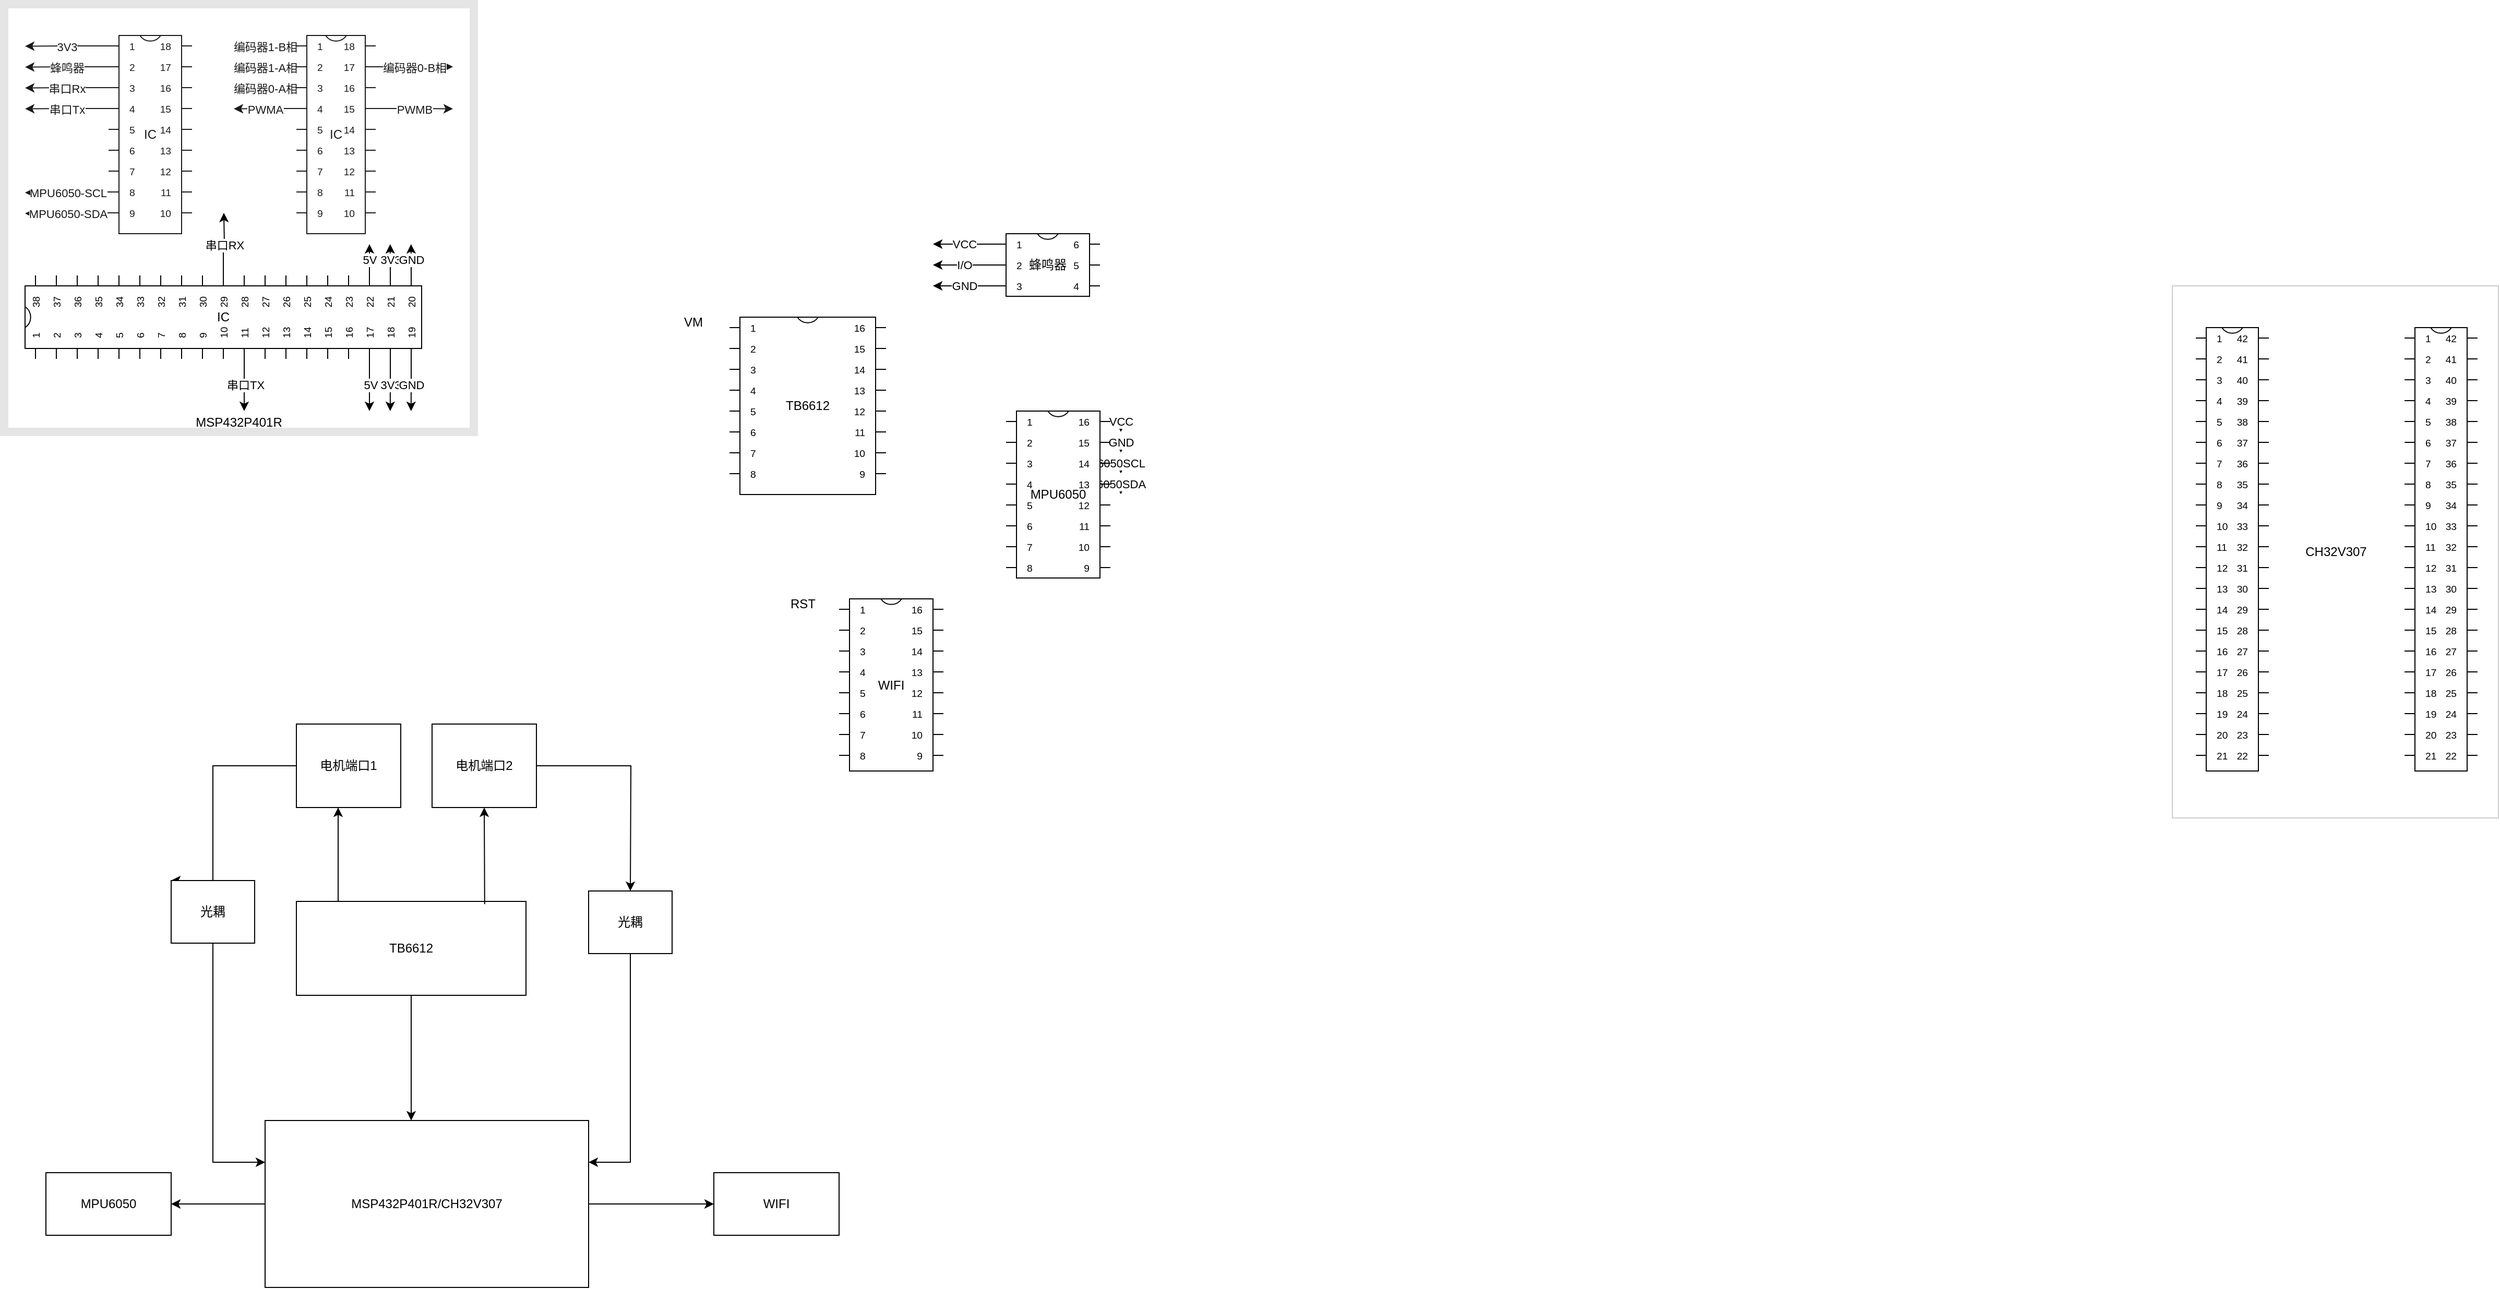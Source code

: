 <mxfile version="21.3.3" type="github">
  <diagram name="第 1 页" id="4RQRIDMLdJYoDIxO6LaD">
    <mxGraphModel dx="3244" dy="1027" grid="1" gridSize="10" guides="1" tooltips="1" connect="1" arrows="1" fold="1" page="1" pageScale="1" pageWidth="827" pageHeight="1169" math="0" shadow="0">
      <root>
        <mxCell id="0" />
        <mxCell id="1" parent="0" />
        <mxCell id="7oOkEhp5kZGitP19kNJP-5" value="3V3" style="edgeStyle=orthogonalEdgeStyle;rounded=0;orthogonalLoop=1;jettySize=auto;html=1;exitX=0;exitY=0;exitDx=0;exitDy=10;exitPerimeter=0;" parent="1" source="7oOkEhp5kZGitP19kNJP-4" edge="1">
          <mxGeometry relative="1" as="geometry">
            <mxPoint x="-1620" y="50.294" as="targetPoint" />
          </mxGeometry>
        </mxCell>
        <mxCell id="7oOkEhp5kZGitP19kNJP-6" value="蜂鸣器" style="edgeStyle=orthogonalEdgeStyle;rounded=0;orthogonalLoop=1;jettySize=auto;html=1;exitX=0;exitY=0;exitDx=0;exitDy=30;exitPerimeter=0;" parent="1" source="7oOkEhp5kZGitP19kNJP-4" edge="1">
          <mxGeometry relative="1" as="geometry">
            <mxPoint x="-1620" y="70.294" as="targetPoint" />
          </mxGeometry>
        </mxCell>
        <mxCell id="7oOkEhp5kZGitP19kNJP-7" value="串口Rx" style="edgeStyle=orthogonalEdgeStyle;rounded=0;orthogonalLoop=1;jettySize=auto;html=1;exitX=0;exitY=0;exitDx=0;exitDy=50;exitPerimeter=0;" parent="1" source="7oOkEhp5kZGitP19kNJP-4" edge="1">
          <mxGeometry relative="1" as="geometry">
            <mxPoint x="-1620" y="90.294" as="targetPoint" />
          </mxGeometry>
        </mxCell>
        <mxCell id="7oOkEhp5kZGitP19kNJP-8" value="串口Tx" style="edgeStyle=orthogonalEdgeStyle;rounded=0;orthogonalLoop=1;jettySize=auto;html=1;exitX=0;exitY=0;exitDx=0;exitDy=70;exitPerimeter=0;" parent="1" source="7oOkEhp5kZGitP19kNJP-4" edge="1">
          <mxGeometry relative="1" as="geometry">
            <mxPoint x="-1620" y="110.294" as="targetPoint" />
          </mxGeometry>
        </mxCell>
        <mxCell id="7oOkEhp5kZGitP19kNJP-9" value="MPU6050-SCL" style="edgeStyle=orthogonalEdgeStyle;rounded=0;orthogonalLoop=1;jettySize=auto;html=1;exitX=0;exitY=0;exitDx=0;exitDy=150;exitPerimeter=0;" parent="1" source="7oOkEhp5kZGitP19kNJP-4" edge="1">
          <mxGeometry relative="1" as="geometry">
            <mxPoint x="-1620" y="190.588" as="targetPoint" />
          </mxGeometry>
        </mxCell>
        <mxCell id="7oOkEhp5kZGitP19kNJP-10" value="MPU6050-SDA" style="edgeStyle=orthogonalEdgeStyle;rounded=0;orthogonalLoop=1;jettySize=auto;html=1;exitX=0;exitY=0;exitDx=0;exitDy=170;exitPerimeter=0;" parent="1" source="7oOkEhp5kZGitP19kNJP-4" edge="1">
          <mxGeometry relative="1" as="geometry">
            <mxPoint x="-1620" y="210.588" as="targetPoint" />
          </mxGeometry>
        </mxCell>
        <mxCell id="7oOkEhp5kZGitP19kNJP-4" value="IC" style="shadow=0;dashed=0;align=center;html=1;strokeWidth=1;shape=mxgraph.electrical.logic_gates.dual_inline_ic;labelNames=a,b,c,d,e,f,g,h,i,j,k,l,m,n,o,p,q,r,s,t;whiteSpace=wrap;" parent="1" vertex="1">
          <mxGeometry x="-1540" y="40" width="80" height="190" as="geometry" />
        </mxCell>
        <mxCell id="7oOkEhp5kZGitP19kNJP-12" value="编码器1-B相" style="edgeStyle=orthogonalEdgeStyle;rounded=0;orthogonalLoop=1;jettySize=auto;html=1;exitX=0;exitY=0;exitDx=0;exitDy=10;exitPerimeter=0;" parent="1" source="7oOkEhp5kZGitP19kNJP-11" edge="1">
          <mxGeometry relative="1" as="geometry">
            <mxPoint x="-1420" y="50.294" as="targetPoint" />
          </mxGeometry>
        </mxCell>
        <mxCell id="7oOkEhp5kZGitP19kNJP-13" value="编码器1-A相" style="edgeStyle=orthogonalEdgeStyle;rounded=0;orthogonalLoop=1;jettySize=auto;html=1;exitX=0;exitY=0;exitDx=0;exitDy=30;exitPerimeter=0;" parent="1" source="7oOkEhp5kZGitP19kNJP-11" edge="1">
          <mxGeometry relative="1" as="geometry">
            <mxPoint x="-1420" y="70.294" as="targetPoint" />
          </mxGeometry>
        </mxCell>
        <mxCell id="7oOkEhp5kZGitP19kNJP-14" value="编码器0-A相" style="edgeStyle=orthogonalEdgeStyle;rounded=0;orthogonalLoop=1;jettySize=auto;html=1;exitX=0;exitY=0;exitDx=0;exitDy=50;exitPerimeter=0;" parent="1" source="7oOkEhp5kZGitP19kNJP-11" edge="1">
          <mxGeometry relative="1" as="geometry">
            <mxPoint x="-1420" y="90.294" as="targetPoint" />
          </mxGeometry>
        </mxCell>
        <mxCell id="7oOkEhp5kZGitP19kNJP-15" value="编码器0-B相" style="edgeStyle=orthogonalEdgeStyle;rounded=0;orthogonalLoop=1;jettySize=auto;html=1;exitX=1;exitY=0;exitDx=0;exitDy=30;exitPerimeter=0;" parent="1" source="7oOkEhp5kZGitP19kNJP-11" edge="1">
          <mxGeometry relative="1" as="geometry">
            <mxPoint x="-1210" y="70" as="targetPoint" />
          </mxGeometry>
        </mxCell>
        <mxCell id="7oOkEhp5kZGitP19kNJP-16" value="PWMA" style="edgeStyle=orthogonalEdgeStyle;rounded=0;orthogonalLoop=1;jettySize=auto;html=1;exitX=0;exitY=0;exitDx=0;exitDy=70;exitPerimeter=0;" parent="1" source="7oOkEhp5kZGitP19kNJP-11" edge="1">
          <mxGeometry relative="1" as="geometry">
            <mxPoint x="-1420" y="110.294" as="targetPoint" />
          </mxGeometry>
        </mxCell>
        <mxCell id="7oOkEhp5kZGitP19kNJP-17" value="PWMB" style="edgeStyle=orthogonalEdgeStyle;rounded=0;orthogonalLoop=1;jettySize=auto;html=1;exitX=1;exitY=0;exitDx=0;exitDy=70;exitPerimeter=0;" parent="1" source="7oOkEhp5kZGitP19kNJP-11" edge="1">
          <mxGeometry relative="1" as="geometry">
            <mxPoint x="-1210" y="110.294" as="targetPoint" />
          </mxGeometry>
        </mxCell>
        <mxCell id="7oOkEhp5kZGitP19kNJP-11" value="IC" style="shadow=0;dashed=0;align=center;html=1;strokeWidth=1;shape=mxgraph.electrical.logic_gates.dual_inline_ic;labelNames=a,b,c,d,e,f,g,h,i,j,k,l,m,n,o,p,q,r,s,t;whiteSpace=wrap;" parent="1" vertex="1">
          <mxGeometry x="-1360" y="40" width="76" height="190" as="geometry" />
        </mxCell>
        <mxCell id="7oOkEhp5kZGitP19kNJP-21" value="MSP432P401R" style="rounded=0;whiteSpace=wrap;html=1;opacity=10;strokeWidth=8;verticalAlign=bottom;" parent="1" vertex="1">
          <mxGeometry x="-1640" y="10" width="450" height="410" as="geometry" />
        </mxCell>
        <mxCell id="mtPJdMyPD3it5thuRqm9-3" value="CH32V307" style="rounded=0;whiteSpace=wrap;html=1;direction=west;opacity=20;" parent="1" vertex="1">
          <mxGeometry x="437.5" y="280" width="312.5" height="510" as="geometry" />
        </mxCell>
        <mxCell id="mtPJdMyPD3it5thuRqm9-6" value="" style="shadow=0;dashed=0;align=center;html=1;strokeWidth=1;shape=mxgraph.electrical.logic_gates.dual_inline_ic;labelNames=a,b,c,d,e,f,g,h,i,j,k,l,m,n,o,p,q,r,s,t;whiteSpace=wrap;direction=east;" parent="1" vertex="1">
          <mxGeometry x="460" y="320" width="70" height="425" as="geometry" />
        </mxCell>
        <mxCell id="mtPJdMyPD3it5thuRqm9-8" value="" style="shadow=0;dashed=0;align=center;html=1;strokeWidth=1;shape=mxgraph.electrical.logic_gates.dual_inline_ic;labelNames=a,b,c,d,e,f,g,h,i,j,k,l,m,n,o,p,q,r,s,t;whiteSpace=wrap;direction=east;" parent="1" vertex="1">
          <mxGeometry x="660" y="320" width="70" height="425" as="geometry" />
        </mxCell>
        <mxCell id="7oOkEhp5kZGitP19kNJP-30" value="串口RX" style="edgeStyle=orthogonalEdgeStyle;rounded=0;orthogonalLoop=1;jettySize=auto;html=1;exitX=1;exitY=0;exitDx=0;exitDy=190;exitPerimeter=0;" parent="1" source="7oOkEhp5kZGitP19kNJP-23" edge="1">
          <mxGeometry relative="1" as="geometry">
            <mxPoint x="-1429.529" y="210" as="targetPoint" />
          </mxGeometry>
        </mxCell>
        <mxCell id="7oOkEhp5kZGitP19kNJP-31" value="串口TX" style="edgeStyle=orthogonalEdgeStyle;rounded=0;orthogonalLoop=1;jettySize=auto;html=1;exitX=0;exitY=0;exitDx=0;exitDy=210;exitPerimeter=0;" parent="1" source="7oOkEhp5kZGitP19kNJP-23" edge="1">
          <mxGeometry relative="1" as="geometry">
            <mxPoint x="-1410" y="400" as="targetPoint" />
          </mxGeometry>
        </mxCell>
        <mxCell id="7oOkEhp5kZGitP19kNJP-32" value="5V" style="edgeStyle=orthogonalEdgeStyle;rounded=0;orthogonalLoop=1;jettySize=auto;html=1;exitX=0;exitY=0;exitDx=0;exitDy=330;exitPerimeter=0;" parent="1" source="7oOkEhp5kZGitP19kNJP-23" edge="1">
          <mxGeometry relative="1" as="geometry">
            <mxPoint x="-1290" y="400" as="targetPoint" />
          </mxGeometry>
        </mxCell>
        <mxCell id="7oOkEhp5kZGitP19kNJP-33" value="5V" style="edgeStyle=orthogonalEdgeStyle;rounded=0;orthogonalLoop=1;jettySize=auto;html=1;exitX=1;exitY=0;exitDx=0;exitDy=330;exitPerimeter=0;" parent="1" source="7oOkEhp5kZGitP19kNJP-23" edge="1">
          <mxGeometry relative="1" as="geometry">
            <mxPoint x="-1290" y="240" as="targetPoint" />
          </mxGeometry>
        </mxCell>
        <mxCell id="7oOkEhp5kZGitP19kNJP-34" value="3V3" style="edgeStyle=orthogonalEdgeStyle;rounded=0;orthogonalLoop=1;jettySize=auto;html=1;exitX=1;exitY=0;exitDx=0;exitDy=350;exitPerimeter=0;" parent="1" source="7oOkEhp5kZGitP19kNJP-23" edge="1">
          <mxGeometry relative="1" as="geometry">
            <mxPoint x="-1270.118" y="240" as="targetPoint" />
          </mxGeometry>
        </mxCell>
        <mxCell id="7oOkEhp5kZGitP19kNJP-35" value="3V3" style="edgeStyle=orthogonalEdgeStyle;rounded=0;orthogonalLoop=1;jettySize=auto;html=1;exitX=0;exitY=0;exitDx=0;exitDy=350;exitPerimeter=0;" parent="1" source="7oOkEhp5kZGitP19kNJP-23" edge="1">
          <mxGeometry relative="1" as="geometry">
            <mxPoint x="-1270.118" y="400" as="targetPoint" />
          </mxGeometry>
        </mxCell>
        <mxCell id="7oOkEhp5kZGitP19kNJP-36" value="GND" style="edgeStyle=orthogonalEdgeStyle;rounded=0;orthogonalLoop=1;jettySize=auto;html=1;exitX=1;exitY=0;exitDx=0;exitDy=370;exitPerimeter=0;" parent="1" source="7oOkEhp5kZGitP19kNJP-23" edge="1">
          <mxGeometry relative="1" as="geometry">
            <mxPoint x="-1250.118" y="240" as="targetPoint" />
          </mxGeometry>
        </mxCell>
        <mxCell id="7oOkEhp5kZGitP19kNJP-37" value="GND" style="edgeStyle=orthogonalEdgeStyle;rounded=0;orthogonalLoop=1;jettySize=auto;html=1;exitX=0;exitY=0;exitDx=0;exitDy=370;exitPerimeter=0;" parent="1" source="7oOkEhp5kZGitP19kNJP-23" edge="1">
          <mxGeometry relative="1" as="geometry">
            <mxPoint x="-1250.118" y="400" as="targetPoint" />
          </mxGeometry>
        </mxCell>
        <mxCell id="7oOkEhp5kZGitP19kNJP-23" value="IC" style="shadow=0;dashed=0;align=center;html=1;strokeWidth=1;shape=mxgraph.electrical.logic_gates.dual_inline_ic;labelNames=a,b,c,d,e,f,g,h,i,j,k,l,m,n,o,p,q,r,s,t;whiteSpace=wrap;direction=north;" parent="1" vertex="1">
          <mxGeometry x="-1620" y="270" width="380" height="80" as="geometry" />
        </mxCell>
        <mxCell id="iiV69RFDK4PhL_hD-x7v-1" value="TB6612" style="shadow=0;dashed=0;align=center;html=1;strokeWidth=1;shape=mxgraph.electrical.logic_gates.dual_inline_ic;labelNames=a,b,c,d,e,f,g,h,i,j,k,l,m,n,o,p,q,r,s,t;whiteSpace=wrap;" parent="1" vertex="1">
          <mxGeometry x="-945" y="310" width="150" height="170" as="geometry" />
        </mxCell>
        <mxCell id="iiV69RFDK4PhL_hD-x7v-2" value="VM" style="text;html=1;align=center;verticalAlign=middle;resizable=0;points=[];autosize=1;strokeColor=none;fillColor=none;" parent="1" vertex="1">
          <mxGeometry x="-1000" y="300" width="40" height="30" as="geometry" />
        </mxCell>
        <mxCell id="iiV69RFDK4PhL_hD-x7v-5" value="WIFI" style="shadow=0;dashed=0;align=center;html=1;strokeWidth=1;shape=mxgraph.electrical.logic_gates.dual_inline_ic;labelNames=a,b,c,d,e,f,g,h,i,j,k,l,m,n,o,p,q,r,s,t;whiteSpace=wrap;" parent="1" vertex="1">
          <mxGeometry x="-840" y="580" width="100" height="165" as="geometry" />
        </mxCell>
        <mxCell id="iiV69RFDK4PhL_hD-x7v-6" value="RST" style="text;html=1;align=center;verticalAlign=middle;resizable=0;points=[];autosize=1;strokeColor=none;fillColor=none;" parent="1" vertex="1">
          <mxGeometry x="-900" y="570" width="50" height="30" as="geometry" />
        </mxCell>
        <mxCell id="vJAs976k1ni2Q5E1Urd4-1" value="" style="edgeStyle=orthogonalEdgeStyle;rounded=0;orthogonalLoop=1;jettySize=auto;html=1;" parent="1" source="vJAs976k1ni2Q5E1Urd4-2" target="vJAs976k1ni2Q5E1Urd4-4" edge="1">
          <mxGeometry relative="1" as="geometry">
            <Array as="points">
              <mxPoint x="-1320" y="810" />
              <mxPoint x="-1320" y="810" />
            </Array>
          </mxGeometry>
        </mxCell>
        <mxCell id="vJAs976k1ni2Q5E1Urd4-2" value="TB6612" style="rounded=0;whiteSpace=wrap;html=1;" parent="1" vertex="1">
          <mxGeometry x="-1360" y="870" width="220" height="90" as="geometry" />
        </mxCell>
        <mxCell id="vJAs976k1ni2Q5E1Urd4-3" style="edgeStyle=orthogonalEdgeStyle;rounded=0;orthogonalLoop=1;jettySize=auto;html=1;" parent="1" source="vJAs976k1ni2Q5E1Urd4-4" edge="1">
          <mxGeometry relative="1" as="geometry">
            <mxPoint x="-1480" y="850" as="targetPoint" />
            <Array as="points">
              <mxPoint x="-1440" y="740" />
              <mxPoint x="-1440" y="850" />
            </Array>
          </mxGeometry>
        </mxCell>
        <mxCell id="vJAs976k1ni2Q5E1Urd4-4" value="电机端口1" style="rounded=0;whiteSpace=wrap;html=1;" parent="1" vertex="1">
          <mxGeometry x="-1360" y="700" width="100" height="80" as="geometry" />
        </mxCell>
        <mxCell id="vJAs976k1ni2Q5E1Urd4-5" value="" style="endArrow=classic;html=1;rounded=0;exitX=0.82;exitY=0.029;exitDx=0;exitDy=0;exitPerimeter=0;" parent="1" source="vJAs976k1ni2Q5E1Urd4-2" edge="1">
          <mxGeometry width="50" height="50" relative="1" as="geometry">
            <mxPoint x="-1210" y="830" as="sourcePoint" />
            <mxPoint x="-1180" y="780" as="targetPoint" />
          </mxGeometry>
        </mxCell>
        <mxCell id="vJAs976k1ni2Q5E1Urd4-6" style="edgeStyle=orthogonalEdgeStyle;rounded=0;orthogonalLoop=1;jettySize=auto;html=1;" parent="1" source="vJAs976k1ni2Q5E1Urd4-7" edge="1">
          <mxGeometry relative="1" as="geometry">
            <mxPoint x="-1040" y="860" as="targetPoint" />
          </mxGeometry>
        </mxCell>
        <mxCell id="vJAs976k1ni2Q5E1Urd4-7" value="电机端口2" style="rounded=0;whiteSpace=wrap;html=1;" parent="1" vertex="1">
          <mxGeometry x="-1230" y="700" width="100" height="80" as="geometry" />
        </mxCell>
        <mxCell id="vJAs976k1ni2Q5E1Urd4-8" value="" style="endArrow=classic;html=1;rounded=0;exitX=0.5;exitY=1;exitDx=0;exitDy=0;" parent="1" source="vJAs976k1ni2Q5E1Urd4-2" edge="1">
          <mxGeometry width="50" height="50" relative="1" as="geometry">
            <mxPoint x="-1100" y="820" as="sourcePoint" />
            <mxPoint x="-1250" y="1080" as="targetPoint" />
          </mxGeometry>
        </mxCell>
        <mxCell id="vJAs976k1ni2Q5E1Urd4-9" style="edgeStyle=orthogonalEdgeStyle;rounded=0;orthogonalLoop=1;jettySize=auto;html=1;" parent="1" source="vJAs976k1ni2Q5E1Urd4-11" edge="1">
          <mxGeometry relative="1" as="geometry">
            <mxPoint x="-1480" y="1160" as="targetPoint" />
          </mxGeometry>
        </mxCell>
        <mxCell id="vJAs976k1ni2Q5E1Urd4-10" style="edgeStyle=orthogonalEdgeStyle;rounded=0;orthogonalLoop=1;jettySize=auto;html=1;" parent="1" source="vJAs976k1ni2Q5E1Urd4-11" edge="1">
          <mxGeometry relative="1" as="geometry">
            <mxPoint x="-960" y="1160.0" as="targetPoint" />
          </mxGeometry>
        </mxCell>
        <mxCell id="vJAs976k1ni2Q5E1Urd4-11" value="MSP432P401R/CH32V307" style="rounded=0;whiteSpace=wrap;html=1;" parent="1" vertex="1">
          <mxGeometry x="-1390" y="1080" width="310" height="160" as="geometry" />
        </mxCell>
        <mxCell id="vJAs976k1ni2Q5E1Urd4-12" value="MPU6050" style="rounded=0;whiteSpace=wrap;html=1;" parent="1" vertex="1">
          <mxGeometry x="-1600" y="1130" width="120" height="60" as="geometry" />
        </mxCell>
        <mxCell id="vJAs976k1ni2Q5E1Urd4-13" value="WIFI" style="rounded=0;whiteSpace=wrap;html=1;" parent="1" vertex="1">
          <mxGeometry x="-960" y="1130" width="120" height="60" as="geometry" />
        </mxCell>
        <mxCell id="vJAs976k1ni2Q5E1Urd4-14" style="edgeStyle=orthogonalEdgeStyle;rounded=0;orthogonalLoop=1;jettySize=auto;html=1;exitX=0.5;exitY=1;exitDx=0;exitDy=0;entryX=1;entryY=0.25;entryDx=0;entryDy=0;" parent="1" source="vJAs976k1ni2Q5E1Urd4-15" target="vJAs976k1ni2Q5E1Urd4-11" edge="1">
          <mxGeometry relative="1" as="geometry">
            <mxPoint x="-1039.857" y="1110.0" as="targetPoint" />
          </mxGeometry>
        </mxCell>
        <mxCell id="vJAs976k1ni2Q5E1Urd4-15" value="光耦" style="rounded=0;whiteSpace=wrap;html=1;" parent="1" vertex="1">
          <mxGeometry x="-1080" y="860" width="80" height="60" as="geometry" />
        </mxCell>
        <mxCell id="vJAs976k1ni2Q5E1Urd4-16" style="edgeStyle=orthogonalEdgeStyle;rounded=0;orthogonalLoop=1;jettySize=auto;html=1;entryX=0;entryY=0.25;entryDx=0;entryDy=0;exitX=0.5;exitY=1;exitDx=0;exitDy=0;" parent="1" source="vJAs976k1ni2Q5E1Urd4-17" target="vJAs976k1ni2Q5E1Urd4-11" edge="1">
          <mxGeometry relative="1" as="geometry">
            <mxPoint x="-1480" y="1100.0" as="targetPoint" />
          </mxGeometry>
        </mxCell>
        <mxCell id="vJAs976k1ni2Q5E1Urd4-17" value="光耦" style="rounded=0;whiteSpace=wrap;html=1;" parent="1" vertex="1">
          <mxGeometry x="-1480" y="850" width="80" height="60" as="geometry" />
        </mxCell>
        <mxCell id="irY0sYa_XadtbP5l9ZgZ-1" value="VCC" style="edgeStyle=orthogonalEdgeStyle;rounded=0;orthogonalLoop=1;jettySize=auto;html=1;exitX=1;exitY=0;exitDx=0;exitDy=10;exitPerimeter=0;" edge="1" parent="1" source="irY0sYa_XadtbP5l9ZgZ-5">
          <mxGeometry relative="1" as="geometry">
            <mxPoint x="-570" y="420" as="targetPoint" />
          </mxGeometry>
        </mxCell>
        <mxCell id="irY0sYa_XadtbP5l9ZgZ-2" value="GND" style="edgeStyle=orthogonalEdgeStyle;rounded=0;orthogonalLoop=1;jettySize=auto;html=1;exitX=1;exitY=0;exitDx=0;exitDy=30;exitPerimeter=0;" edge="1" parent="1" source="irY0sYa_XadtbP5l9ZgZ-5">
          <mxGeometry relative="1" as="geometry">
            <mxPoint x="-570" y="439.706" as="targetPoint" />
          </mxGeometry>
        </mxCell>
        <mxCell id="irY0sYa_XadtbP5l9ZgZ-3" value="6050SCL" style="edgeStyle=orthogonalEdgeStyle;rounded=0;orthogonalLoop=1;jettySize=auto;html=1;exitX=1;exitY=0;exitDx=0;exitDy=50;exitPerimeter=0;" edge="1" parent="1" source="irY0sYa_XadtbP5l9ZgZ-5">
          <mxGeometry relative="1" as="geometry">
            <mxPoint x="-570" y="459.706" as="targetPoint" />
          </mxGeometry>
        </mxCell>
        <mxCell id="irY0sYa_XadtbP5l9ZgZ-4" value="6050SDA" style="edgeStyle=orthogonalEdgeStyle;rounded=0;orthogonalLoop=1;jettySize=auto;html=1;exitX=1;exitY=0;exitDx=0;exitDy=70;exitPerimeter=0;" edge="1" parent="1" source="irY0sYa_XadtbP5l9ZgZ-5">
          <mxGeometry relative="1" as="geometry">
            <mxPoint x="-570" y="479.706" as="targetPoint" />
          </mxGeometry>
        </mxCell>
        <mxCell id="irY0sYa_XadtbP5l9ZgZ-5" value="MPU6050" style="shadow=0;dashed=0;align=center;html=1;strokeWidth=1;shape=mxgraph.electrical.logic_gates.dual_inline_ic;labelNames=a,b,c,d,e,f,g,h,i,j,k,l,m,n,o,p,q,r,s,t;whiteSpace=wrap;" vertex="1" parent="1">
          <mxGeometry x="-680" y="400" width="100" height="160" as="geometry" />
        </mxCell>
        <mxCell id="irY0sYa_XadtbP5l9ZgZ-6" value="VCC" style="edgeStyle=orthogonalEdgeStyle;rounded=0;orthogonalLoop=1;jettySize=auto;html=1;exitX=0;exitY=0;exitDx=0;exitDy=10;exitPerimeter=0;" edge="1" parent="1" source="irY0sYa_XadtbP5l9ZgZ-9">
          <mxGeometry relative="1" as="geometry">
            <mxPoint x="-750" y="240" as="targetPoint" />
            <Array as="points">
              <mxPoint x="-740" y="240" />
            </Array>
          </mxGeometry>
        </mxCell>
        <mxCell id="irY0sYa_XadtbP5l9ZgZ-7" value="I/O" style="edgeStyle=orthogonalEdgeStyle;rounded=0;orthogonalLoop=1;jettySize=auto;html=1;exitX=0;exitY=0;exitDx=0;exitDy=30;exitPerimeter=0;" edge="1" parent="1" source="irY0sYa_XadtbP5l9ZgZ-9">
          <mxGeometry relative="1" as="geometry">
            <mxPoint x="-750" y="260" as="targetPoint" />
          </mxGeometry>
        </mxCell>
        <mxCell id="irY0sYa_XadtbP5l9ZgZ-8" value="GND" style="edgeStyle=orthogonalEdgeStyle;rounded=0;orthogonalLoop=1;jettySize=auto;html=1;exitX=0;exitY=0;exitDx=0;exitDy=50;exitPerimeter=0;" edge="1" parent="1" source="irY0sYa_XadtbP5l9ZgZ-9">
          <mxGeometry relative="1" as="geometry">
            <mxPoint x="-750" y="280" as="targetPoint" />
            <Array as="points">
              <mxPoint x="-750" y="280" />
              <mxPoint x="-750" y="280" />
            </Array>
          </mxGeometry>
        </mxCell>
        <mxCell id="irY0sYa_XadtbP5l9ZgZ-9" value="蜂鸣器" style="shadow=0;dashed=0;align=center;html=1;strokeWidth=1;shape=mxgraph.electrical.logic_gates.dual_inline_ic;labelNames=a,b,c,d,e,f,g,h,i,j,k,l,m,n,o,p,q,r,s,t;whiteSpace=wrap;" vertex="1" parent="1">
          <mxGeometry x="-690" y="230" width="100" height="60" as="geometry" />
        </mxCell>
      </root>
    </mxGraphModel>
  </diagram>
</mxfile>
